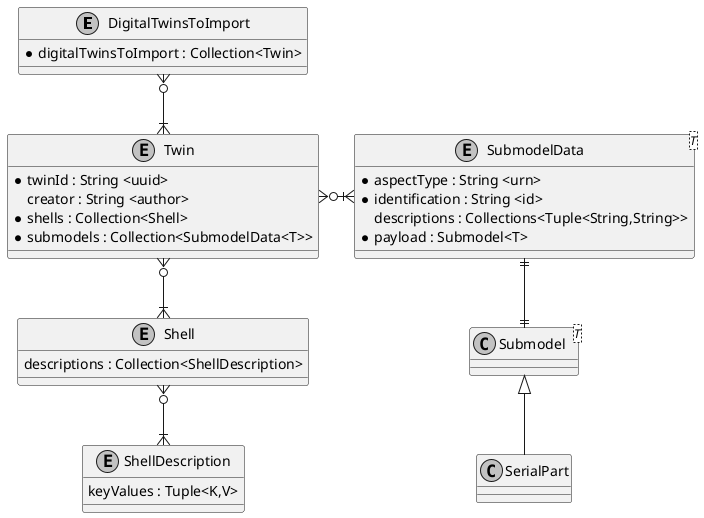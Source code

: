 @startuml
skinparam monochrome true
skinparam shadowing false
skinparam linetype ortho
skinparam defaultFontName "Architects daughter"


entity DigitalTwinsToImport {
    * digitalTwinsToImport : Collection<Twin>
}
entity Twin {
    * twinId : String <uuid>
    creator : String <author>
    * shells : Collection<Shell>
    * submodels : Collection<SubmodelData<T>>
}
entity Shell {
    descriptions : Collection<ShellDescription>
}
entity ShellDescription {
    keyValues : Tuple<K,V>
}
entity SubmodelData<T> {
    * aspectType : String <urn>
    * identification : String <id>
    descriptions : Collections<Tuple<String,String>>
    * payload : Submodel<T>
}

class  Submodel<T>

class SerialPart

DigitalTwinsToImport }o--|{ Twin
Twin  }o--|{ Shell
Shell }o--|{  ShellDescription
Twin }o-|{ SubmodelData
SubmodelData ||--|| Submodel
Submodel <|-- SerialPart

@enduml
